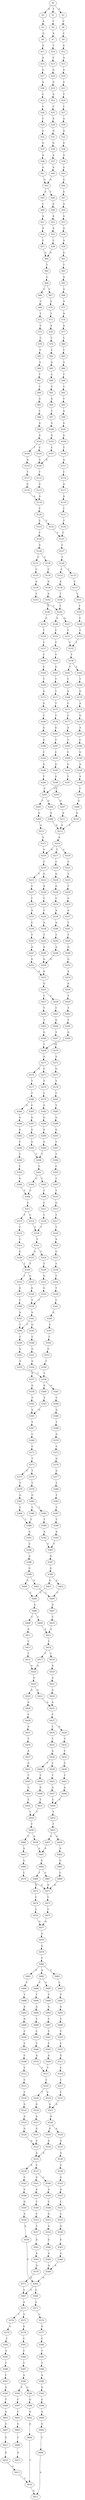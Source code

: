 strict digraph  {
	S0 -> S1 [ label = T ];
	S0 -> S2 [ label = G ];
	S0 -> S3 [ label = A ];
	S1 -> S4 [ label = C ];
	S2 -> S5 [ label = A ];
	S3 -> S6 [ label = C ];
	S4 -> S7 [ label = A ];
	S5 -> S8 [ label = G ];
	S6 -> S9 [ label = C ];
	S7 -> S10 [ label = T ];
	S8 -> S11 [ label = G ];
	S9 -> S12 [ label = A ];
	S10 -> S13 [ label = C ];
	S11 -> S14 [ label = A ];
	S12 -> S15 [ label = A ];
	S13 -> S16 [ label = G ];
	S14 -> S17 [ label = G ];
	S15 -> S18 [ label = G ];
	S16 -> S19 [ label = A ];
	S17 -> S20 [ label = A ];
	S18 -> S21 [ label = G ];
	S19 -> S22 [ label = A ];
	S20 -> S23 [ label = C ];
	S21 -> S24 [ label = T ];
	S22 -> S25 [ label = C ];
	S23 -> S26 [ label = C ];
	S24 -> S27 [ label = C ];
	S25 -> S28 [ label = A ];
	S26 -> S29 [ label = T ];
	S27 -> S30 [ label = A ];
	S28 -> S31 [ label = A ];
	S29 -> S32 [ label = G ];
	S30 -> S33 [ label = A ];
	S31 -> S34 [ label = G ];
	S32 -> S35 [ label = G ];
	S33 -> S36 [ label = G ];
	S34 -> S37 [ label = A ];
	S35 -> S38 [ label = A ];
	S36 -> S39 [ label = A ];
	S37 -> S40 [ label = A ];
	S38 -> S41 [ label = A ];
	S39 -> S42 [ label = G ];
	S40 -> S43 [ label = G ];
	S41 -> S43 [ label = G ];
	S42 -> S44 [ label = G ];
	S43 -> S45 [ label = A ];
	S43 -> S46 [ label = T ];
	S44 -> S47 [ label = G ];
	S45 -> S48 [ label = C ];
	S46 -> S49 [ label = A ];
	S47 -> S50 [ label = A ];
	S48 -> S51 [ label = A ];
	S49 -> S52 [ label = A ];
	S50 -> S53 [ label = G ];
	S51 -> S54 [ label = A ];
	S52 -> S55 [ label = A ];
	S53 -> S56 [ label = A ];
	S54 -> S57 [ label = C ];
	S55 -> S58 [ label = C ];
	S56 -> S59 [ label = A ];
	S57 -> S60 [ label = G ];
	S58 -> S60 [ label = G ];
	S59 -> S61 [ label = G ];
	S60 -> S62 [ label = T ];
	S61 -> S63 [ label = T ];
	S62 -> S64 [ label = C ];
	S63 -> S65 [ label = A ];
	S64 -> S66 [ label = C ];
	S64 -> S67 [ label = T ];
	S65 -> S68 [ label = A ];
	S66 -> S69 [ label = C ];
	S67 -> S70 [ label = A ];
	S68 -> S71 [ label = A ];
	S69 -> S72 [ label = T ];
	S70 -> S73 [ label = T ];
	S71 -> S74 [ label = A ];
	S72 -> S75 [ label = C ];
	S73 -> S76 [ label = A ];
	S74 -> S77 [ label = A ];
	S75 -> S78 [ label = C ];
	S76 -> S79 [ label = C ];
	S77 -> S80 [ label = C ];
	S78 -> S81 [ label = C ];
	S79 -> S82 [ label = C ];
	S80 -> S83 [ label = T ];
	S81 -> S84 [ label = A ];
	S82 -> S85 [ label = A ];
	S83 -> S86 [ label = A ];
	S84 -> S87 [ label = T ];
	S85 -> S88 [ label = C ];
	S86 -> S89 [ label = T ];
	S87 -> S90 [ label = T ];
	S88 -> S91 [ label = T ];
	S89 -> S92 [ label = T ];
	S90 -> S93 [ label = G ];
	S91 -> S94 [ label = G ];
	S92 -> S95 [ label = T ];
	S93 -> S96 [ label = T ];
	S94 -> S97 [ label = C ];
	S95 -> S98 [ label = A ];
	S96 -> S99 [ label = A ];
	S97 -> S100 [ label = A ];
	S98 -> S101 [ label = G ];
	S99 -> S102 [ label = A ];
	S100 -> S103 [ label = A ];
	S101 -> S104 [ label = G ];
	S102 -> S105 [ label = C ];
	S102 -> S106 [ label = T ];
	S103 -> S107 [ label = C ];
	S104 -> S108 [ label = T ];
	S105 -> S109 [ label = A ];
	S106 -> S110 [ label = A ];
	S107 -> S109 [ label = A ];
	S108 -> S111 [ label = A ];
	S109 -> S112 [ label = T ];
	S110 -> S113 [ label = T ];
	S111 -> S114 [ label = C ];
	S112 -> S115 [ label = G ];
	S113 -> S116 [ label = G ];
	S114 -> S117 [ label = A ];
	S115 -> S118 [ label = A ];
	S116 -> S118 [ label = A ];
	S117 -> S119 [ label = A ];
	S118 -> S120 [ label = C ];
	S119 -> S121 [ label = C ];
	S120 -> S122 [ label = T ];
	S120 -> S123 [ label = C ];
	S121 -> S124 [ label = T ];
	S122 -> S125 [ label = T ];
	S123 -> S126 [ label = T ];
	S124 -> S125 [ label = T ];
	S125 -> S127 [ label = C ];
	S126 -> S128 [ label = G ];
	S127 -> S129 [ label = T ];
	S128 -> S130 [ label = T ];
	S128 -> S131 [ label = C ];
	S129 -> S132 [ label = C ];
	S129 -> S133 [ label = T ];
	S130 -> S134 [ label = C ];
	S131 -> S135 [ label = C ];
	S132 -> S136 [ label = A ];
	S133 -> S137 [ label = T ];
	S134 -> S138 [ label = A ];
	S135 -> S139 [ label = A ];
	S136 -> S140 [ label = T ];
	S137 -> S141 [ label = C ];
	S138 -> S142 [ label = A ];
	S139 -> S143 [ label = T ];
	S140 -> S144 [ label = T ];
	S141 -> S145 [ label = T ];
	S142 -> S146 [ label = T ];
	S143 -> S144 [ label = T ];
	S144 -> S147 [ label = G ];
	S144 -> S148 [ label = A ];
	S145 -> S149 [ label = G ];
	S146 -> S150 [ label = A ];
	S147 -> S151 [ label = T ];
	S148 -> S152 [ label = C ];
	S149 -> S153 [ label = T ];
	S150 -> S154 [ label = T ];
	S151 -> S155 [ label = T ];
	S152 -> S156 [ label = T ];
	S153 -> S155 [ label = T ];
	S154 -> S157 [ label = T ];
	S155 -> S158 [ label = T ];
	S156 -> S159 [ label = T ];
	S157 -> S160 [ label = T ];
	S158 -> S161 [ label = T ];
	S158 -> S162 [ label = A ];
	S159 -> S163 [ label = G ];
	S160 -> S164 [ label = C ];
	S161 -> S165 [ label = T ];
	S162 -> S166 [ label = T ];
	S163 -> S167 [ label = T ];
	S164 -> S168 [ label = T ];
	S165 -> S169 [ label = A ];
	S166 -> S170 [ label = G ];
	S167 -> S171 [ label = T ];
	S168 -> S172 [ label = A ];
	S169 -> S173 [ label = C ];
	S170 -> S174 [ label = A ];
	S171 -> S175 [ label = T ];
	S172 -> S176 [ label = G ];
	S173 -> S177 [ label = T ];
	S174 -> S178 [ label = G ];
	S175 -> S179 [ label = T ];
	S176 -> S180 [ label = T ];
	S177 -> S181 [ label = A ];
	S178 -> S182 [ label = A ];
	S179 -> S183 [ label = G ];
	S180 -> S184 [ label = G ];
	S181 -> S185 [ label = T ];
	S182 -> S186 [ label = C ];
	S183 -> S187 [ label = T ];
	S184 -> S188 [ label = A ];
	S185 -> S189 [ label = C ];
	S186 -> S190 [ label = G ];
	S187 -> S191 [ label = C ];
	S188 -> S192 [ label = C ];
	S189 -> S193 [ label = G ];
	S190 -> S194 [ label = A ];
	S191 -> S195 [ label = G ];
	S192 -> S196 [ label = G ];
	S193 -> S197 [ label = T ];
	S194 -> S198 [ label = A ];
	S195 -> S199 [ label = G ];
	S196 -> S200 [ label = T ];
	S197 -> S201 [ label = T ];
	S198 -> S202 [ label = T ];
	S199 -> S203 [ label = T ];
	S200 -> S201 [ label = T ];
	S201 -> S204 [ label = G ];
	S201 -> S205 [ label = T ];
	S202 -> S206 [ label = G ];
	S203 -> S207 [ label = G ];
	S204 -> S208 [ label = A ];
	S205 -> S209 [ label = A ];
	S206 -> S210 [ label = A ];
	S207 -> S211 [ label = A ];
	S208 -> S212 [ label = A ];
	S209 -> S213 [ label = A ];
	S210 -> S212 [ label = A ];
	S211 -> S212 [ label = A ];
	S212 -> S214 [ label = A ];
	S213 -> S215 [ label = A ];
	S214 -> S216 [ label = A ];
	S214 -> S217 [ label = T ];
	S214 -> S218 [ label = C ];
	S215 -> S216 [ label = A ];
	S216 -> S219 [ label = C ];
	S217 -> S220 [ label = C ];
	S218 -> S221 [ label = C ];
	S219 -> S222 [ label = G ];
	S219 -> S223 [ label = T ];
	S220 -> S224 [ label = G ];
	S221 -> S225 [ label = T ];
	S222 -> S226 [ label = A ];
	S223 -> S227 [ label = C ];
	S224 -> S228 [ label = G ];
	S225 -> S229 [ label = T ];
	S226 -> S230 [ label = C ];
	S227 -> S231 [ label = C ];
	S228 -> S232 [ label = C ];
	S229 -> S233 [ label = C ];
	S230 -> S234 [ label = T ];
	S231 -> S235 [ label = A ];
	S232 -> S236 [ label = A ];
	S233 -> S237 [ label = A ];
	S234 -> S238 [ label = A ];
	S235 -> S239 [ label = C ];
	S236 -> S240 [ label = A ];
	S237 -> S241 [ label = T ];
	S238 -> S242 [ label = T ];
	S239 -> S243 [ label = T ];
	S240 -> S244 [ label = T ];
	S241 -> S245 [ label = T ];
	S242 -> S246 [ label = A ];
	S243 -> S247 [ label = A ];
	S244 -> S248 [ label = A ];
	S245 -> S249 [ label = G ];
	S246 -> S250 [ label = G ];
	S247 -> S251 [ label = G ];
	S248 -> S250 [ label = G ];
	S249 -> S252 [ label = G ];
	S250 -> S253 [ label = A ];
	S251 -> S253 [ label = A ];
	S252 -> S254 [ label = A ];
	S253 -> S255 [ label = G ];
	S254 -> S256 [ label = G ];
	S255 -> S257 [ label = C ];
	S255 -> S258 [ label = C ];
	S256 -> S259 [ label = T ];
	S257 -> S260 [ label = T ];
	S258 -> S261 [ label = C ];
	S259 -> S262 [ label = T ];
	S260 -> S263 [ label = T ];
	S261 -> S264 [ label = G ];
	S262 -> S265 [ label = T ];
	S263 -> S266 [ label = G ];
	S264 -> S267 [ label = T ];
	S265 -> S268 [ label = G ];
	S266 -> S269 [ label = T ];
	S267 -> S270 [ label = T ];
	S268 -> S269 [ label = T ];
	S269 -> S271 [ label = A ];
	S270 -> S272 [ label = G ];
	S271 -> S273 [ label = C ];
	S271 -> S274 [ label = G ];
	S272 -> S275 [ label = G ];
	S273 -> S276 [ label = T ];
	S274 -> S277 [ label = T ];
	S275 -> S278 [ label = T ];
	S276 -> S279 [ label = C ];
	S277 -> S280 [ label = T ];
	S278 -> S281 [ label = C ];
	S279 -> S282 [ label = G ];
	S280 -> S283 [ label = C ];
	S280 -> S284 [ label = G ];
	S281 -> S285 [ label = T ];
	S282 -> S286 [ label = G ];
	S283 -> S287 [ label = G ];
	S284 -> S288 [ label = G ];
	S285 -> S289 [ label = G ];
	S286 -> S290 [ label = G ];
	S287 -> S291 [ label = G ];
	S288 -> S292 [ label = G ];
	S289 -> S293 [ label = G ];
	S290 -> S294 [ label = G ];
	S291 -> S295 [ label = G ];
	S292 -> S296 [ label = C ];
	S293 -> S297 [ label = T ];
	S294 -> S298 [ label = T ];
	S295 -> S298 [ label = T ];
	S296 -> S299 [ label = T ];
	S297 -> S300 [ label = T ];
	S298 -> S301 [ label = C ];
	S299 -> S302 [ label = C ];
	S300 -> S303 [ label = C ];
	S301 -> S304 [ label = G ];
	S301 -> S305 [ label = C ];
	S302 -> S306 [ label = G ];
	S303 -> S307 [ label = T ];
	S304 -> S308 [ label = T ];
	S305 -> S309 [ label = T ];
	S306 -> S308 [ label = T ];
	S307 -> S310 [ label = T ];
	S308 -> S311 [ label = C ];
	S309 -> S312 [ label = C ];
	S310 -> S313 [ label = G ];
	S311 -> S314 [ label = C ];
	S311 -> S315 [ label = T ];
	S312 -> S316 [ label = C ];
	S313 -> S317 [ label = T ];
	S314 -> S318 [ label = T ];
	S315 -> S319 [ label = T ];
	S316 -> S318 [ label = T ];
	S317 -> S320 [ label = T ];
	S318 -> S321 [ label = T ];
	S319 -> S322 [ label = T ];
	S320 -> S323 [ label = A ];
	S321 -> S324 [ label = C ];
	S321 -> S325 [ label = G ];
	S322 -> S326 [ label = G ];
	S323 -> S327 [ label = G ];
	S324 -> S328 [ label = T ];
	S325 -> S329 [ label = T ];
	S326 -> S329 [ label = T ];
	S327 -> S330 [ label = T ];
	S328 -> S331 [ label = G ];
	S329 -> S332 [ label = G ];
	S329 -> S333 [ label = T ];
	S330 -> S334 [ label = T ];
	S331 -> S335 [ label = G ];
	S332 -> S336 [ label = G ];
	S333 -> S337 [ label = G ];
	S334 -> S338 [ label = T ];
	S335 -> S339 [ label = T ];
	S336 -> S339 [ label = T ];
	S337 -> S340 [ label = T ];
	S338 -> S341 [ label = T ];
	S339 -> S342 [ label = A ];
	S340 -> S343 [ label = A ];
	S341 -> S344 [ label = A ];
	S342 -> S345 [ label = G ];
	S342 -> S346 [ label = T ];
	S343 -> S346 [ label = T ];
	S344 -> S347 [ label = C ];
	S345 -> S348 [ label = C ];
	S346 -> S349 [ label = C ];
	S347 -> S350 [ label = C ];
	S348 -> S351 [ label = G ];
	S349 -> S352 [ label = G ];
	S350 -> S353 [ label = G ];
	S351 -> S354 [ label = G ];
	S352 -> S355 [ label = T ];
	S353 -> S356 [ label = T ];
	S354 -> S357 [ label = T ];
	S355 -> S358 [ label = T ];
	S356 -> S358 [ label = T ];
	S357 -> S359 [ label = G ];
	S358 -> S360 [ label = G ];
	S358 -> S361 [ label = A ];
	S359 -> S362 [ label = T ];
	S360 -> S363 [ label = T ];
	S361 -> S364 [ label = C ];
	S362 -> S365 [ label = G ];
	S363 -> S365 [ label = G ];
	S364 -> S366 [ label = G ];
	S365 -> S367 [ label = T ];
	S366 -> S368 [ label = T ];
	S367 -> S369 [ label = C ];
	S368 -> S370 [ label = G ];
	S369 -> S371 [ label = C ];
	S370 -> S372 [ label = C ];
	S371 -> S373 [ label = T ];
	S372 -> S374 [ label = G ];
	S373 -> S375 [ label = C ];
	S373 -> S376 [ label = T ];
	S374 -> S377 [ label = G ];
	S375 -> S378 [ label = T ];
	S376 -> S379 [ label = T ];
	S377 -> S380 [ label = T ];
	S378 -> S381 [ label = G ];
	S379 -> S382 [ label = G ];
	S380 -> S383 [ label = T ];
	S381 -> S384 [ label = C ];
	S382 -> S385 [ label = T ];
	S382 -> S386 [ label = C ];
	S383 -> S387 [ label = T ];
	S384 -> S388 [ label = T ];
	S385 -> S389 [ label = T ];
	S386 -> S388 [ label = T ];
	S387 -> S390 [ label = T ];
	S388 -> S391 [ label = A ];
	S389 -> S392 [ label = A ];
	S390 -> S393 [ label = A ];
	S391 -> S394 [ label = C ];
	S392 -> S395 [ label = T ];
	S393 -> S395 [ label = T ];
	S394 -> S396 [ label = A ];
	S395 -> S397 [ label = A ];
	S396 -> S398 [ label = G ];
	S397 -> S399 [ label = G ];
	S398 -> S400 [ label = G ];
	S398 -> S401 [ label = A ];
	S399 -> S402 [ label = A ];
	S399 -> S403 [ label = G ];
	S400 -> S404 [ label = C ];
	S401 -> S405 [ label = C ];
	S402 -> S405 [ label = C ];
	S403 -> S404 [ label = C ];
	S404 -> S406 [ label = G ];
	S405 -> S407 [ label = G ];
	S406 -> S408 [ label = C ];
	S406 -> S409 [ label = T ];
	S407 -> S410 [ label = T ];
	S408 -> S411 [ label = A ];
	S409 -> S412 [ label = A ];
	S410 -> S412 [ label = A ];
	S411 -> S413 [ label = C ];
	S412 -> S414 [ label = C ];
	S413 -> S415 [ label = T ];
	S414 -> S416 [ label = C ];
	S414 -> S417 [ label = T ];
	S415 -> S418 [ label = A ];
	S416 -> S419 [ label = A ];
	S417 -> S418 [ label = A ];
	S418 -> S420 [ label = A ];
	S419 -> S421 [ label = A ];
	S420 -> S422 [ label = G ];
	S420 -> S423 [ label = A ];
	S421 -> S424 [ label = G ];
	S422 -> S425 [ label = A ];
	S423 -> S426 [ label = A ];
	S424 -> S425 [ label = A ];
	S425 -> S427 [ label = C ];
	S426 -> S428 [ label = C ];
	S427 -> S429 [ label = G ];
	S427 -> S430 [ label = C ];
	S428 -> S431 [ label = A ];
	S429 -> S432 [ label = T ];
	S430 -> S433 [ label = T ];
	S431 -> S434 [ label = T ];
	S432 -> S435 [ label = C ];
	S433 -> S436 [ label = A ];
	S434 -> S437 [ label = A ];
	S435 -> S438 [ label = C ];
	S436 -> S439 [ label = C ];
	S436 -> S440 [ label = T ];
	S437 -> S441 [ label = G ];
	S438 -> S442 [ label = T ];
	S439 -> S443 [ label = T ];
	S440 -> S444 [ label = T ];
	S441 -> S445 [ label = T ];
	S442 -> S446 [ label = A ];
	S443 -> S447 [ label = A ];
	S444 -> S448 [ label = G ];
	S445 -> S449 [ label = G ];
	S446 -> S450 [ label = C ];
	S447 -> S450 [ label = C ];
	S448 -> S451 [ label = T ];
	S449 -> S452 [ label = T ];
	S450 -> S453 [ label = T ];
	S451 -> S454 [ label = T ];
	S452 -> S454 [ label = T ];
	S453 -> S455 [ label = T ];
	S454 -> S456 [ label = T ];
	S455 -> S457 [ label = A ];
	S455 -> S458 [ label = G ];
	S456 -> S459 [ label = A ];
	S456 -> S460 [ label = C ];
	S457 -> S461 [ label = A ];
	S458 -> S462 [ label = A ];
	S459 -> S461 [ label = A ];
	S460 -> S463 [ label = A ];
	S461 -> S464 [ label = G ];
	S462 -> S465 [ label = G ];
	S463 -> S466 [ label = G ];
	S464 -> S467 [ label = C ];
	S464 -> S468 [ label = T ];
	S465 -> S469 [ label = C ];
	S466 -> S470 [ label = C ];
	S467 -> S471 [ label = A ];
	S468 -> S472 [ label = A ];
	S469 -> S471 [ label = A ];
	S470 -> S471 [ label = A ];
	S471 -> S473 [ label = C ];
	S472 -> S474 [ label = C ];
	S473 -> S475 [ label = C ];
	S474 -> S476 [ label = C ];
	S475 -> S477 [ label = G ];
	S476 -> S477 [ label = G ];
	S477 -> S478 [ label = A ];
	S478 -> S479 [ label = G ];
	S479 -> S480 [ label = T ];
	S480 -> S481 [ label = C ];
	S480 -> S482 [ label = A ];
	S480 -> S483 [ label = T ];
	S481 -> S484 [ label = C ];
	S482 -> S485 [ label = G ];
	S482 -> S486 [ label = C ];
	S483 -> S487 [ label = C ];
	S484 -> S488 [ label = T ];
	S485 -> S489 [ label = T ];
	S486 -> S490 [ label = T ];
	S487 -> S491 [ label = T ];
	S488 -> S492 [ label = A ];
	S489 -> S493 [ label = G ];
	S490 -> S494 [ label = A ];
	S491 -> S495 [ label = G ];
	S492 -> S496 [ label = G ];
	S493 -> S497 [ label = C ];
	S494 -> S498 [ label = T ];
	S495 -> S499 [ label = T ];
	S496 -> S500 [ label = C ];
	S497 -> S501 [ label = C ];
	S498 -> S502 [ label = C ];
	S499 -> S503 [ label = C ];
	S500 -> S504 [ label = C ];
	S501 -> S505 [ label = C ];
	S502 -> S506 [ label = C ];
	S503 -> S507 [ label = C ];
	S504 -> S508 [ label = C ];
	S505 -> S509 [ label = A ];
	S506 -> S510 [ label = A ];
	S507 -> S511 [ label = G ];
	S508 -> S512 [ label = C ];
	S509 -> S513 [ label = C ];
	S510 -> S513 [ label = C ];
	S511 -> S514 [ label = C ];
	S512 -> S515 [ label = C ];
	S513 -> S516 [ label = C ];
	S514 -> S517 [ label = C ];
	S515 -> S518 [ label = C ];
	S516 -> S519 [ label = C ];
	S516 -> S520 [ label = T ];
	S517 -> S521 [ label = C ];
	S518 -> S522 [ label = G ];
	S519 -> S523 [ label = A ];
	S520 -> S524 [ label = G ];
	S521 -> S523 [ label = A ];
	S522 -> S525 [ label = A ];
	S523 -> S526 [ label = A ];
	S524 -> S527 [ label = A ];
	S525 -> S528 [ label = G ];
	S526 -> S529 [ label = A ];
	S526 -> S530 [ label = G ];
	S527 -> S531 [ label = G ];
	S528 -> S532 [ label = A ];
	S529 -> S533 [ label = A ];
	S530 -> S534 [ label = A ];
	S531 -> S532 [ label = A ];
	S532 -> S535 [ label = A ];
	S533 -> S536 [ label = A ];
	S534 -> S535 [ label = A ];
	S535 -> S537 [ label = C ];
	S535 -> S538 [ label = A ];
	S536 -> S539 [ label = C ];
	S537 -> S540 [ label = C ];
	S537 -> S541 [ label = G ];
	S538 -> S542 [ label = C ];
	S539 -> S543 [ label = A ];
	S540 -> S544 [ label = A ];
	S541 -> S545 [ label = A ];
	S542 -> S546 [ label = C ];
	S543 -> S547 [ label = A ];
	S544 -> S548 [ label = C ];
	S545 -> S549 [ label = T ];
	S546 -> S550 [ label = G ];
	S547 -> S551 [ label = C ];
	S548 -> S552 [ label = G ];
	S549 -> S553 [ label = C ];
	S550 -> S554 [ label = A ];
	S551 -> S555 [ label = C ];
	S552 -> S556 [ label = A ];
	S553 -> S557 [ label = T ];
	S554 -> S558 [ label = A ];
	S555 -> S559 [ label = A ];
	S556 -> S560 [ label = G ];
	S557 -> S561 [ label = A ];
	S558 -> S562 [ label = G ];
	S559 -> S563 [ label = G ];
	S560 -> S564 [ label = A ];
	S561 -> S565 [ label = A ];
	S562 -> S566 [ label = G ];
	S562 -> S567 [ label = A ];
	S563 -> S568 [ label = A ];
	S564 -> S569 [ label = A ];
	S565 -> S570 [ label = A ];
	S566 -> S571 [ label = A ];
	S567 -> S572 [ label = A ];
	S568 -> S569 [ label = A ];
	S569 -> S562 [ label = G ];
	S570 -> S573 [ label = G ];
	S571 -> S574 [ label = C ];
	S572 -> S575 [ label = A ];
	S572 -> S576 [ label = T ];
	S573 -> S567 [ label = A ];
	S574 -> S577 [ label = G ];
	S575 -> S578 [ label = G ];
	S576 -> S579 [ label = G ];
	S577 -> S580 [ label = C ];
	S578 -> S581 [ label = C ];
	S579 -> S582 [ label = C ];
	S580 -> S583 [ label = T ];
	S581 -> S584 [ label = C ];
	S582 -> S585 [ label = A ];
	S583 -> S586 [ label = T ];
	S584 -> S587 [ label = T ];
	S585 -> S588 [ label = C ];
	S586 -> S589 [ label = A ];
	S587 -> S590 [ label = A ];
	S588 -> S591 [ label = C ];
	S589 -> S592 [ label = G ];
	S590 -> S593 [ label = T ];
	S590 -> S594 [ label = C ];
	S591 -> S595 [ label = G ];
	S592 -> S596 [ label = C ];
	S593 -> S597 [ label = C ];
	S594 -> S598 [ label = G ];
	S595 -> S599 [ label = T ];
	S596 -> S600 [ label = G ];
	S597 -> S601 [ label = C ];
	S598 -> S602 [ label = G ];
	S599 -> S603 [ label = A ];
	S600 -> S604 [ label = G ];
	S601 -> S605 [ label = G ];
	S602 -> S606 [ label = G ];
	S603 -> S607 [ label = A ];
	S604 -> S608 [ label = T ];
	S605 -> S609 [ label = T ];
	S606 -> S610 [ label = T ];
	S607 -> S611 [ label = G ];
	S608 -> S612 [ label = A ];
	S609 -> S613 [ label = A ];
	S610 -> S612 [ label = A ];
	S611 -> S614 [ label = G ];
	S614 -> S615 [ label = G ];
	S615 -> S610 [ label = T ];
}
